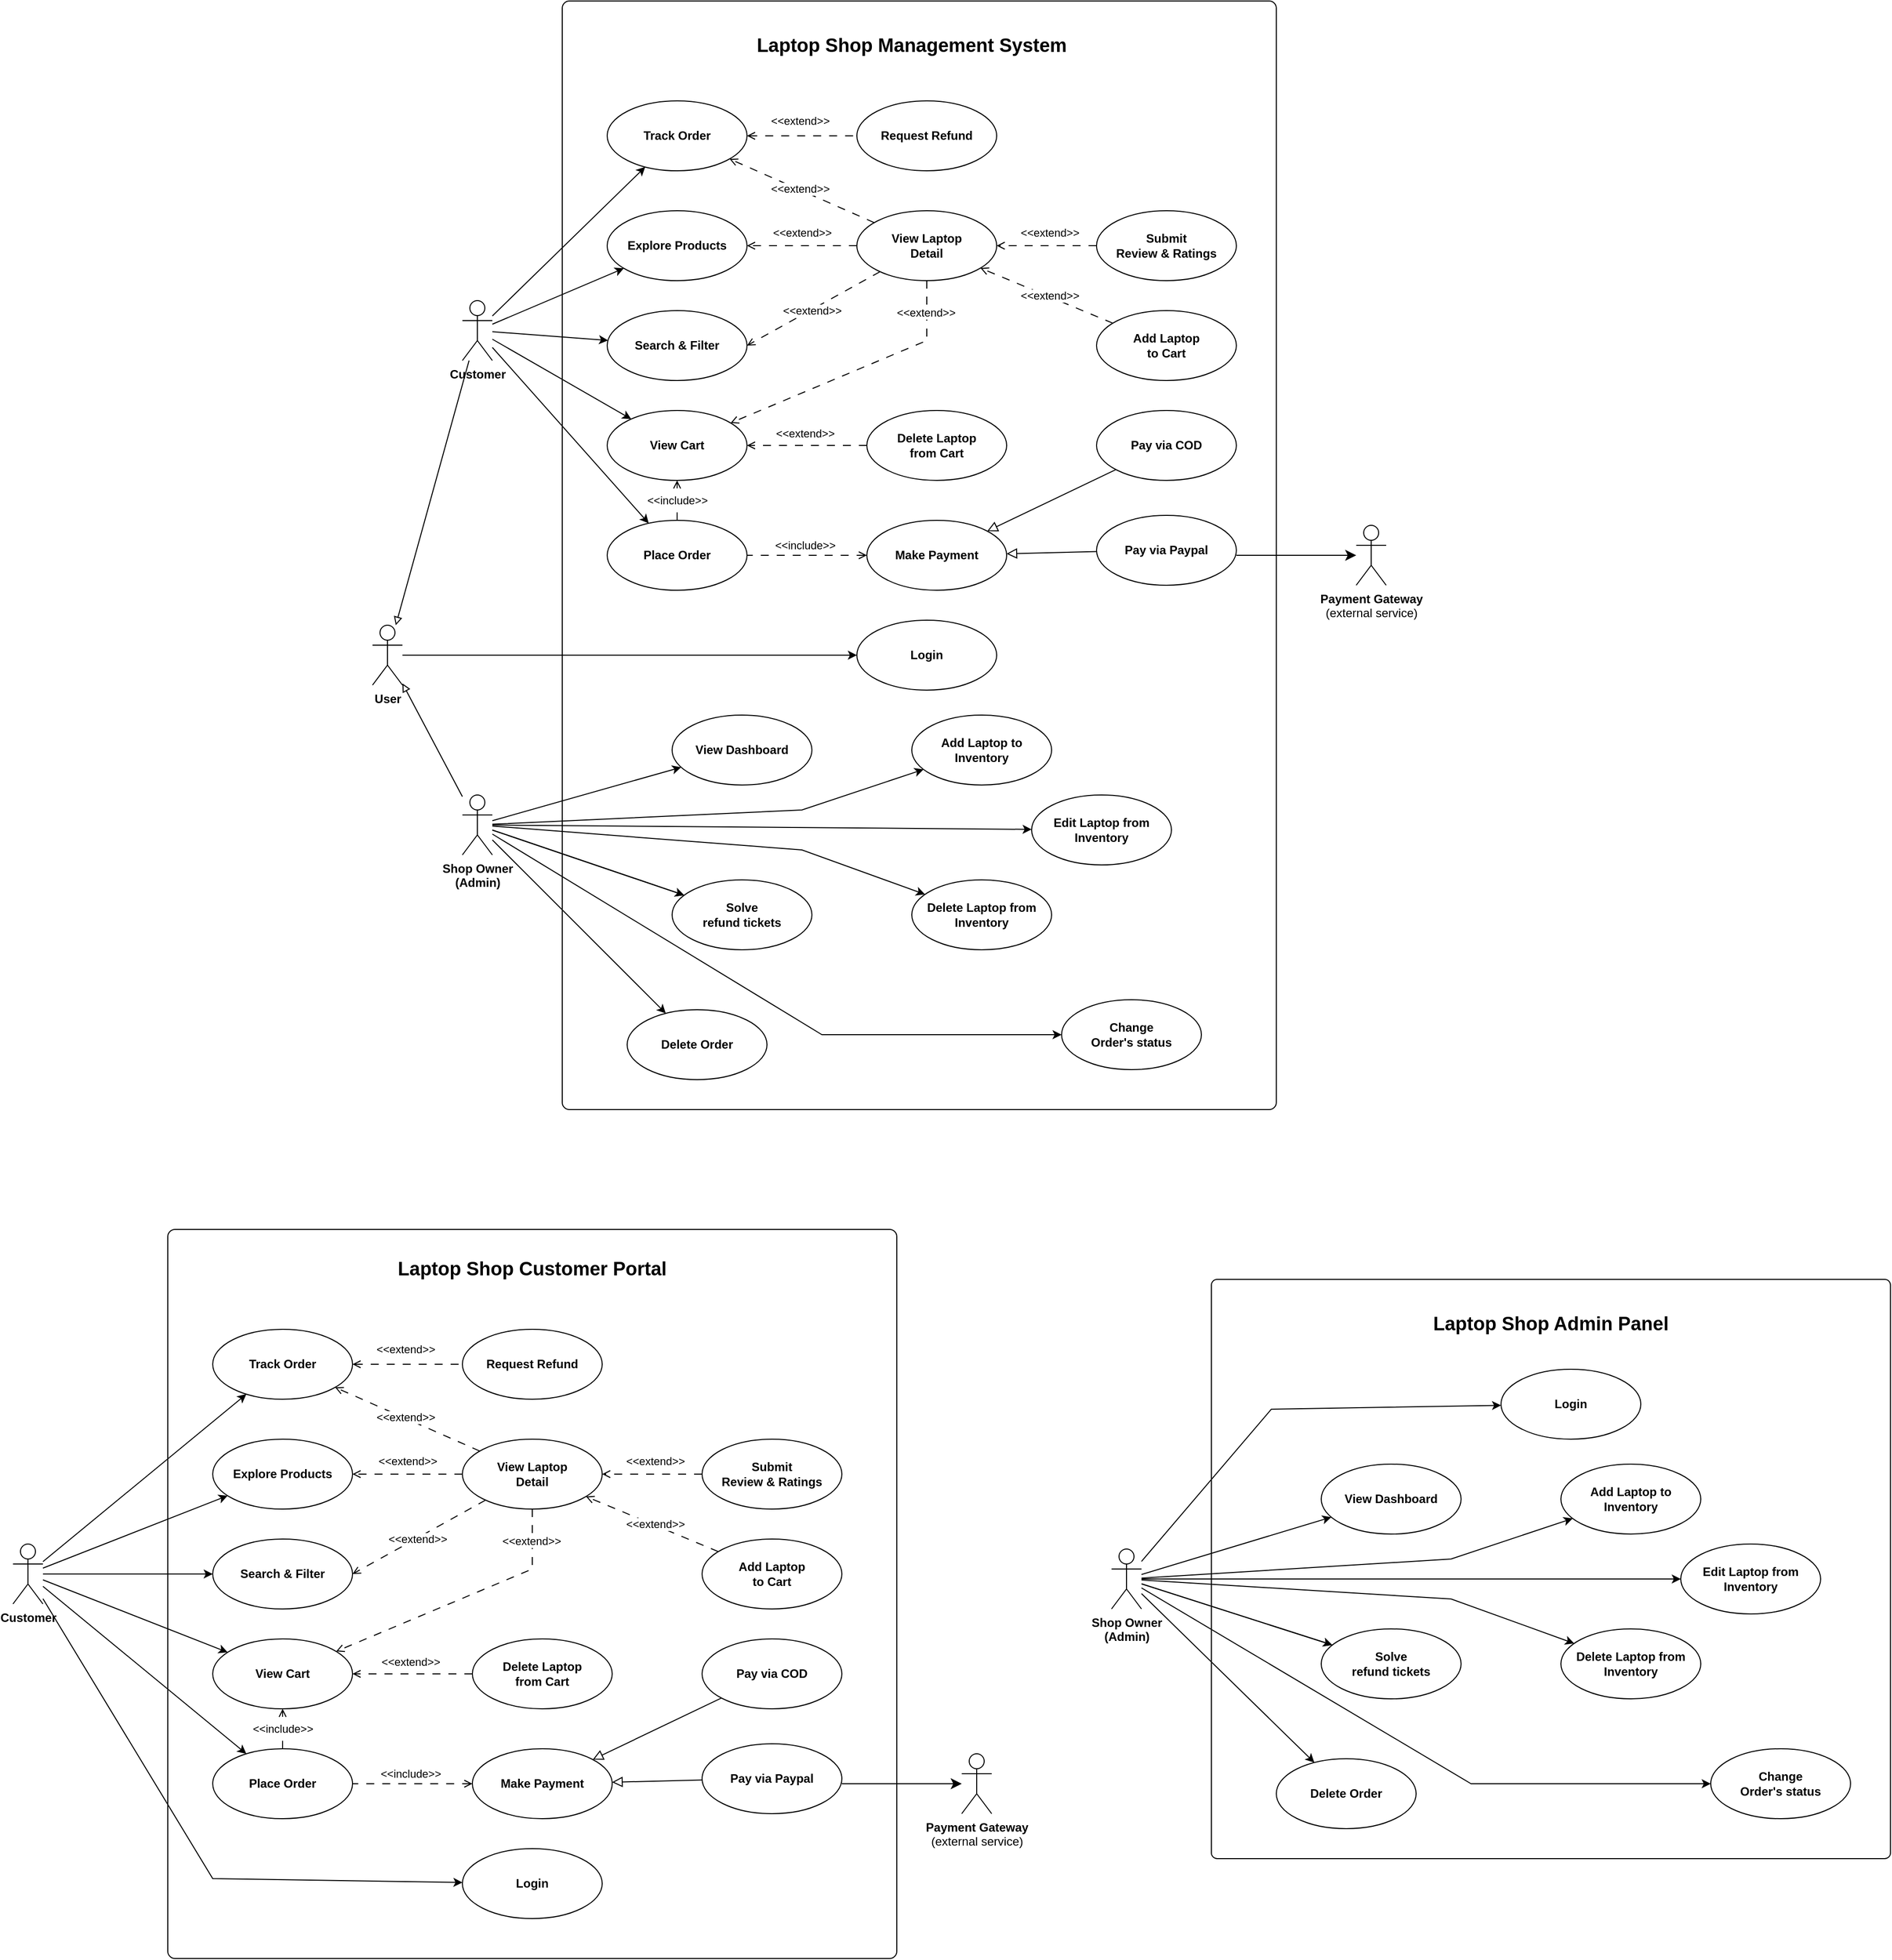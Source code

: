 <mxfile version="26.2.14">
  <diagram name="Page-1" id="epp6MeICnpgugjpacMf2">
    <mxGraphModel dx="2650" dy="1618" grid="1" gridSize="10" guides="1" tooltips="1" connect="1" arrows="1" fold="1" page="1" pageScale="1" pageWidth="850" pageHeight="1100" math="0" shadow="0">
      <root>
        <mxCell id="0" />
        <mxCell id="1" parent="0" />
        <mxCell id="wX9qZOOwwHoZyqsNYJGV-92" value="" style="group" parent="1" vertex="1" connectable="0">
          <mxGeometry x="1470" y="1380" width="780" height="580" as="geometry" />
        </mxCell>
        <mxCell id="L0Vu2dLtuKGxXNF1MH6C-89" value="" style="rounded=1;whiteSpace=wrap;html=1;arcSize=1;" parent="wX9qZOOwwHoZyqsNYJGV-92" vertex="1">
          <mxGeometry x="100" width="680" height="580" as="geometry" />
        </mxCell>
        <mxCell id="L0Vu2dLtuKGxXNF1MH6C-90" value="&lt;strong data-end=&quot;806&quot; data-start=&quot;779&quot;&gt;Laptop Shop Admin Panel&lt;/strong&gt;" style="text;html=1;align=center;verticalAlign=middle;whiteSpace=wrap;rounded=0;fontStyle=1;fontSize=19;" parent="wX9qZOOwwHoZyqsNYJGV-92" vertex="1">
          <mxGeometry x="245" y="30" width="390" height="30" as="geometry" />
        </mxCell>
        <mxCell id="wX9qZOOwwHoZyqsNYJGV-73" style="rounded=0;orthogonalLoop=1;jettySize=auto;html=1;" parent="wX9qZOOwwHoZyqsNYJGV-92" source="wX9qZOOwwHoZyqsNYJGV-81" target="wX9qZOOwwHoZyqsNYJGV-82" edge="1">
          <mxGeometry relative="1" as="geometry">
            <Array as="points">
              <mxPoint x="160" y="130" />
            </Array>
          </mxGeometry>
        </mxCell>
        <mxCell id="wX9qZOOwwHoZyqsNYJGV-74" style="rounded=0;orthogonalLoop=1;jettySize=auto;html=1;" parent="wX9qZOOwwHoZyqsNYJGV-92" source="wX9qZOOwwHoZyqsNYJGV-81" target="wX9qZOOwwHoZyqsNYJGV-83" edge="1">
          <mxGeometry relative="1" as="geometry">
            <Array as="points">
              <mxPoint x="340" y="280" />
            </Array>
          </mxGeometry>
        </mxCell>
        <mxCell id="wX9qZOOwwHoZyqsNYJGV-75" style="rounded=0;orthogonalLoop=1;jettySize=auto;html=1;" parent="wX9qZOOwwHoZyqsNYJGV-92" source="wX9qZOOwwHoZyqsNYJGV-81" target="wX9qZOOwwHoZyqsNYJGV-85" edge="1">
          <mxGeometry relative="1" as="geometry" />
        </mxCell>
        <mxCell id="wX9qZOOwwHoZyqsNYJGV-76" style="rounded=0;orthogonalLoop=1;jettySize=auto;html=1;" parent="wX9qZOOwwHoZyqsNYJGV-92" source="wX9qZOOwwHoZyqsNYJGV-81" target="wX9qZOOwwHoZyqsNYJGV-87" edge="1">
          <mxGeometry relative="1" as="geometry" />
        </mxCell>
        <mxCell id="wX9qZOOwwHoZyqsNYJGV-77" style="edgeStyle=orthogonalEdgeStyle;rounded=0;orthogonalLoop=1;jettySize=auto;html=1;" parent="wX9qZOOwwHoZyqsNYJGV-92" source="wX9qZOOwwHoZyqsNYJGV-81" target="wX9qZOOwwHoZyqsNYJGV-88" edge="1">
          <mxGeometry relative="1" as="geometry" />
        </mxCell>
        <mxCell id="wX9qZOOwwHoZyqsNYJGV-78" style="rounded=0;orthogonalLoop=1;jettySize=auto;html=1;" parent="wX9qZOOwwHoZyqsNYJGV-92" target="wX9qZOOwwHoZyqsNYJGV-89" edge="1">
          <mxGeometry relative="1" as="geometry">
            <mxPoint x="30" y="301" as="sourcePoint" />
            <Array as="points">
              <mxPoint x="340" y="320" />
            </Array>
          </mxGeometry>
        </mxCell>
        <mxCell id="wX9qZOOwwHoZyqsNYJGV-79" style="rounded=0;orthogonalLoop=1;jettySize=auto;html=1;" parent="wX9qZOOwwHoZyqsNYJGV-92" source="wX9qZOOwwHoZyqsNYJGV-81" target="wX9qZOOwwHoZyqsNYJGV-90" edge="1">
          <mxGeometry relative="1" as="geometry" />
        </mxCell>
        <mxCell id="wX9qZOOwwHoZyqsNYJGV-80" style="rounded=0;orthogonalLoop=1;jettySize=auto;html=1;" parent="wX9qZOOwwHoZyqsNYJGV-92" source="wX9qZOOwwHoZyqsNYJGV-81" target="wX9qZOOwwHoZyqsNYJGV-84" edge="1">
          <mxGeometry relative="1" as="geometry">
            <Array as="points">
              <mxPoint x="360" y="505" />
            </Array>
          </mxGeometry>
        </mxCell>
        <mxCell id="wX9qZOOwwHoZyqsNYJGV-81" value="&lt;div&gt;&lt;strong data-end=&quot;55&quot; data-start=&quot;33&quot;&gt;Shop Owner&lt;/strong&gt;&lt;/div&gt;&lt;div&gt;&lt;strong data-end=&quot;55&quot; data-start=&quot;33&quot;&gt;(Admin)&lt;/strong&gt;&lt;/div&gt;" style="shape=umlActor;verticalLabelPosition=bottom;verticalAlign=top;html=1;outlineConnect=0;" parent="wX9qZOOwwHoZyqsNYJGV-92" vertex="1">
          <mxGeometry y="270" width="30" height="60" as="geometry" />
        </mxCell>
        <mxCell id="wX9qZOOwwHoZyqsNYJGV-82" value="&lt;div&gt;Login&lt;/div&gt;" style="ellipse;whiteSpace=wrap;html=1;fontStyle=1" parent="wX9qZOOwwHoZyqsNYJGV-92" vertex="1">
          <mxGeometry x="390" y="90" width="140" height="70" as="geometry" />
        </mxCell>
        <mxCell id="wX9qZOOwwHoZyqsNYJGV-83" value="Add Laptop to Inventory" style="ellipse;whiteSpace=wrap;html=1;fontStyle=1" parent="wX9qZOOwwHoZyqsNYJGV-92" vertex="1">
          <mxGeometry x="450" y="185" width="140" height="70" as="geometry" />
        </mxCell>
        <mxCell id="wX9qZOOwwHoZyqsNYJGV-84" value="&lt;div&gt;Change&lt;/div&gt;&lt;div&gt;Order&#39;s status&lt;/div&gt;" style="ellipse;whiteSpace=wrap;html=1;fontStyle=1" parent="wX9qZOOwwHoZyqsNYJGV-92" vertex="1">
          <mxGeometry x="600" y="470" width="140" height="70" as="geometry" />
        </mxCell>
        <mxCell id="wX9qZOOwwHoZyqsNYJGV-85" value="View Dashboard" style="ellipse;whiteSpace=wrap;html=1;fontStyle=1" parent="wX9qZOOwwHoZyqsNYJGV-92" vertex="1">
          <mxGeometry x="210" y="185" width="140" height="70" as="geometry" />
        </mxCell>
        <mxCell id="wX9qZOOwwHoZyqsNYJGV-86" value="" style="rounded=0;orthogonalLoop=1;jettySize=auto;html=1;" parent="wX9qZOOwwHoZyqsNYJGV-92" source="wX9qZOOwwHoZyqsNYJGV-81" target="wX9qZOOwwHoZyqsNYJGV-87" edge="1">
          <mxGeometry relative="1" as="geometry">
            <mxPoint x="30" y="303" as="sourcePoint" />
            <mxPoint x="376" y="381" as="targetPoint" />
          </mxGeometry>
        </mxCell>
        <mxCell id="wX9qZOOwwHoZyqsNYJGV-87" value="&lt;div&gt;Solve&lt;/div&gt;&lt;div&gt;refund tickets&lt;/div&gt;" style="ellipse;whiteSpace=wrap;html=1;fontStyle=1" parent="wX9qZOOwwHoZyqsNYJGV-92" vertex="1">
          <mxGeometry x="210" y="350" width="140" height="70" as="geometry" />
        </mxCell>
        <mxCell id="wX9qZOOwwHoZyqsNYJGV-88" value="Edit Laptop from Inventory" style="ellipse;whiteSpace=wrap;html=1;fontStyle=1" parent="wX9qZOOwwHoZyqsNYJGV-92" vertex="1">
          <mxGeometry x="570" y="265" width="140" height="70" as="geometry" />
        </mxCell>
        <mxCell id="wX9qZOOwwHoZyqsNYJGV-89" value="Delete Laptop from Inventory" style="ellipse;whiteSpace=wrap;html=1;fontStyle=1" parent="wX9qZOOwwHoZyqsNYJGV-92" vertex="1">
          <mxGeometry x="450" y="350" width="140" height="70" as="geometry" />
        </mxCell>
        <mxCell id="wX9qZOOwwHoZyqsNYJGV-90" value="Delete Order" style="ellipse;whiteSpace=wrap;html=1;fontStyle=1" parent="wX9qZOOwwHoZyqsNYJGV-92" vertex="1">
          <mxGeometry x="165" y="480" width="140" height="70" as="geometry" />
        </mxCell>
        <mxCell id="wX9qZOOwwHoZyqsNYJGV-94" value="" style="group" parent="1" vertex="1" connectable="0">
          <mxGeometry x="370" y="1330" width="980" height="730" as="geometry" />
        </mxCell>
        <mxCell id="L0Vu2dLtuKGxXNF1MH6C-61" value="" style="rounded=1;whiteSpace=wrap;html=1;arcSize=1;container=0;" parent="wX9qZOOwwHoZyqsNYJGV-94" vertex="1">
          <mxGeometry x="155" width="730" height="730" as="geometry" />
        </mxCell>
        <mxCell id="wX9qZOOwwHoZyqsNYJGV-23" value="&lt;div&gt;&lt;strong data-end=&quot;80&quot; data-start=&quot;61&quot;&gt;Payment Gateway&lt;/strong&gt;&lt;br&gt;&lt;/div&gt;&lt;div&gt;(external service)&lt;/div&gt;" style="shape=umlActor;verticalLabelPosition=bottom;verticalAlign=top;html=1;outlineConnect=0;container=0;" parent="wX9qZOOwwHoZyqsNYJGV-94" vertex="1">
          <mxGeometry x="950" y="525" width="30" height="60" as="geometry" />
        </mxCell>
        <mxCell id="wX9qZOOwwHoZyqsNYJGV-24" value="&lt;div&gt;Explore Products&lt;/div&gt;" style="ellipse;whiteSpace=wrap;html=1;fontStyle=1;container=0;" parent="wX9qZOOwwHoZyqsNYJGV-94" vertex="1">
          <mxGeometry x="200" y="210" width="140" height="70" as="geometry" />
        </mxCell>
        <mxCell id="wX9qZOOwwHoZyqsNYJGV-25" value="&lt;div&gt;Search &amp;amp; Filter&lt;/div&gt;" style="ellipse;whiteSpace=wrap;html=1;fontStyle=1;container=0;" parent="wX9qZOOwwHoZyqsNYJGV-94" vertex="1">
          <mxGeometry x="200" y="310" width="140" height="70" as="geometry" />
        </mxCell>
        <mxCell id="wX9qZOOwwHoZyqsNYJGV-26" value="&lt;div&gt;View Cart&lt;/div&gt;" style="ellipse;whiteSpace=wrap;html=1;fontStyle=1;container=0;" parent="wX9qZOOwwHoZyqsNYJGV-94" vertex="1">
          <mxGeometry x="200" y="410" width="140" height="70" as="geometry" />
        </mxCell>
        <mxCell id="wX9qZOOwwHoZyqsNYJGV-27" style="rounded=0;orthogonalLoop=1;jettySize=auto;html=1;dashed=1;dashPattern=8 8;endArrow=open;endFill=0;" parent="wX9qZOOwwHoZyqsNYJGV-94" source="wX9qZOOwwHoZyqsNYJGV-29" target="wX9qZOOwwHoZyqsNYJGV-26" edge="1">
          <mxGeometry relative="1" as="geometry">
            <Array as="points" />
          </mxGeometry>
        </mxCell>
        <mxCell id="wX9qZOOwwHoZyqsNYJGV-28" value="&amp;lt;&amp;lt;include&amp;gt;&amp;gt;" style="edgeLabel;html=1;align=center;verticalAlign=middle;resizable=0;points=[];container=0;" parent="wX9qZOOwwHoZyqsNYJGV-27" connectable="0" vertex="1">
          <mxGeometry x="-0.104" relative="1" as="geometry">
            <mxPoint y="-2" as="offset" />
          </mxGeometry>
        </mxCell>
        <mxCell id="wX9qZOOwwHoZyqsNYJGV-29" value="Place Order" style="ellipse;whiteSpace=wrap;html=1;fontStyle=1;container=0;" parent="wX9qZOOwwHoZyqsNYJGV-94" vertex="1">
          <mxGeometry x="200" y="520" width="140" height="70" as="geometry" />
        </mxCell>
        <mxCell id="wX9qZOOwwHoZyqsNYJGV-30" style="rounded=0;orthogonalLoop=1;jettySize=auto;html=1;endArrow=none;endFill=0;dashed=1;dashPattern=8 8;startArrow=open;startFill=0;" parent="wX9qZOOwwHoZyqsNYJGV-94" source="wX9qZOOwwHoZyqsNYJGV-32" target="wX9qZOOwwHoZyqsNYJGV-40" edge="1">
          <mxGeometry relative="1" as="geometry" />
        </mxCell>
        <mxCell id="wX9qZOOwwHoZyqsNYJGV-31" value="&amp;lt;&amp;lt;extend&amp;gt;&amp;gt;" style="edgeLabel;html=1;align=center;verticalAlign=middle;resizable=0;points=[];container=0;" parent="wX9qZOOwwHoZyqsNYJGV-30" connectable="0" vertex="1">
          <mxGeometry x="-0.035" y="1" relative="1" as="geometry">
            <mxPoint y="-14" as="offset" />
          </mxGeometry>
        </mxCell>
        <mxCell id="wX9qZOOwwHoZyqsNYJGV-32" value="Track Order" style="ellipse;whiteSpace=wrap;html=1;fontStyle=1;container=0;" parent="wX9qZOOwwHoZyqsNYJGV-94" vertex="1">
          <mxGeometry x="200" y="100" width="140" height="70" as="geometry" />
        </mxCell>
        <mxCell id="wX9qZOOwwHoZyqsNYJGV-33" style="rounded=0;orthogonalLoop=1;jettySize=auto;html=1;" parent="wX9qZOOwwHoZyqsNYJGV-94" source="wX9qZOOwwHoZyqsNYJGV-39" target="wX9qZOOwwHoZyqsNYJGV-41" edge="1">
          <mxGeometry relative="1" as="geometry">
            <Array as="points">
              <mxPoint x="200" y="650" />
            </Array>
          </mxGeometry>
        </mxCell>
        <mxCell id="wX9qZOOwwHoZyqsNYJGV-34" style="rounded=0;orthogonalLoop=1;jettySize=auto;html=1;" parent="wX9qZOOwwHoZyqsNYJGV-94" source="wX9qZOOwwHoZyqsNYJGV-39" target="wX9qZOOwwHoZyqsNYJGV-24" edge="1">
          <mxGeometry relative="1" as="geometry" />
        </mxCell>
        <mxCell id="wX9qZOOwwHoZyqsNYJGV-35" style="rounded=0;orthogonalLoop=1;jettySize=auto;html=1;" parent="wX9qZOOwwHoZyqsNYJGV-94" source="wX9qZOOwwHoZyqsNYJGV-39" target="wX9qZOOwwHoZyqsNYJGV-25" edge="1">
          <mxGeometry relative="1" as="geometry" />
        </mxCell>
        <mxCell id="wX9qZOOwwHoZyqsNYJGV-36" style="rounded=0;orthogonalLoop=1;jettySize=auto;html=1;" parent="wX9qZOOwwHoZyqsNYJGV-94" source="wX9qZOOwwHoZyqsNYJGV-39" target="wX9qZOOwwHoZyqsNYJGV-26" edge="1">
          <mxGeometry relative="1" as="geometry">
            <mxPoint x="40" y="480" as="sourcePoint" />
          </mxGeometry>
        </mxCell>
        <mxCell id="wX9qZOOwwHoZyqsNYJGV-37" style="rounded=0;orthogonalLoop=1;jettySize=auto;html=1;" parent="wX9qZOOwwHoZyqsNYJGV-94" source="wX9qZOOwwHoZyqsNYJGV-39" target="wX9qZOOwwHoZyqsNYJGV-32" edge="1">
          <mxGeometry relative="1" as="geometry" />
        </mxCell>
        <mxCell id="wX9qZOOwwHoZyqsNYJGV-38" style="rounded=0;orthogonalLoop=1;jettySize=auto;html=1;" parent="wX9qZOOwwHoZyqsNYJGV-94" source="wX9qZOOwwHoZyqsNYJGV-39" target="wX9qZOOwwHoZyqsNYJGV-29" edge="1">
          <mxGeometry relative="1" as="geometry" />
        </mxCell>
        <mxCell id="wX9qZOOwwHoZyqsNYJGV-39" value="&lt;b&gt;Customer&lt;/b&gt;" style="shape=umlActor;verticalLabelPosition=bottom;verticalAlign=top;html=1;outlineConnect=0;container=0;" parent="wX9qZOOwwHoZyqsNYJGV-94" vertex="1">
          <mxGeometry y="315" width="30" height="60" as="geometry" />
        </mxCell>
        <mxCell id="wX9qZOOwwHoZyqsNYJGV-40" value="Request Refund" style="ellipse;whiteSpace=wrap;html=1;fontStyle=1;container=0;" parent="wX9qZOOwwHoZyqsNYJGV-94" vertex="1">
          <mxGeometry x="450" y="100" width="140" height="70" as="geometry" />
        </mxCell>
        <mxCell id="wX9qZOOwwHoZyqsNYJGV-41" value="&lt;div&gt;Login&lt;/div&gt;" style="ellipse;whiteSpace=wrap;html=1;fontStyle=1;container=0;" parent="wX9qZOOwwHoZyqsNYJGV-94" vertex="1">
          <mxGeometry x="450" y="620" width="140" height="70" as="geometry" />
        </mxCell>
        <mxCell id="wX9qZOOwwHoZyqsNYJGV-42" style="rounded=0;orthogonalLoop=1;jettySize=auto;html=1;dashed=1;dashPattern=8 8;endArrow=none;endFill=0;startArrow=open;startFill=0;" parent="wX9qZOOwwHoZyqsNYJGV-94" source="wX9qZOOwwHoZyqsNYJGV-44" target="wX9qZOOwwHoZyqsNYJGV-29" edge="1">
          <mxGeometry relative="1" as="geometry" />
        </mxCell>
        <mxCell id="wX9qZOOwwHoZyqsNYJGV-43" value="&amp;lt;&amp;lt;include&amp;gt;&amp;gt;" style="edgeLabel;html=1;align=center;verticalAlign=middle;resizable=0;points=[];container=0;" parent="wX9qZOOwwHoZyqsNYJGV-42" connectable="0" vertex="1">
          <mxGeometry x="0.08" y="-3" relative="1" as="geometry">
            <mxPoint x="3" y="-7" as="offset" />
          </mxGeometry>
        </mxCell>
        <mxCell id="wX9qZOOwwHoZyqsNYJGV-44" value="Make Payment" style="ellipse;whiteSpace=wrap;html=1;fontStyle=1;container=0;" parent="wX9qZOOwwHoZyqsNYJGV-94" vertex="1">
          <mxGeometry x="460" y="520" width="140" height="70" as="geometry" />
        </mxCell>
        <mxCell id="wX9qZOOwwHoZyqsNYJGV-45" style="edgeStyle=none;curved=1;rounded=0;orthogonalLoop=1;jettySize=auto;html=1;fontSize=12;startSize=8;endSize=8;endArrow=block;endFill=0;" parent="wX9qZOOwwHoZyqsNYJGV-94" source="wX9qZOOwwHoZyqsNYJGV-47" target="wX9qZOOwwHoZyqsNYJGV-44" edge="1">
          <mxGeometry relative="1" as="geometry" />
        </mxCell>
        <mxCell id="wX9qZOOwwHoZyqsNYJGV-46" style="edgeStyle=none;curved=1;rounded=0;orthogonalLoop=1;jettySize=auto;html=1;fontSize=12;startSize=8;endSize=8;endArrow=classic;endFill=1;" parent="wX9qZOOwwHoZyqsNYJGV-94" target="wX9qZOOwwHoZyqsNYJGV-23" edge="1">
          <mxGeometry relative="1" as="geometry">
            <mxPoint x="830" y="555" as="sourcePoint" />
          </mxGeometry>
        </mxCell>
        <mxCell id="wX9qZOOwwHoZyqsNYJGV-47" value="Pay via Paypal" style="ellipse;whiteSpace=wrap;html=1;fontStyle=1;container=0;" parent="wX9qZOOwwHoZyqsNYJGV-94" vertex="1">
          <mxGeometry x="690" y="515" width="140" height="70" as="geometry" />
        </mxCell>
        <mxCell id="wX9qZOOwwHoZyqsNYJGV-48" style="edgeStyle=none;curved=1;rounded=0;orthogonalLoop=1;jettySize=auto;html=1;fontSize=12;startSize=8;endSize=8;endArrow=block;endFill=0;" parent="wX9qZOOwwHoZyqsNYJGV-94" source="wX9qZOOwwHoZyqsNYJGV-49" target="wX9qZOOwwHoZyqsNYJGV-44" edge="1">
          <mxGeometry relative="1" as="geometry" />
        </mxCell>
        <mxCell id="wX9qZOOwwHoZyqsNYJGV-49" value="Pay via COD" style="ellipse;whiteSpace=wrap;html=1;fontStyle=1;container=0;" parent="wX9qZOOwwHoZyqsNYJGV-94" vertex="1">
          <mxGeometry x="690" y="410" width="140" height="70" as="geometry" />
        </mxCell>
        <mxCell id="wX9qZOOwwHoZyqsNYJGV-50" style="edgeStyle=none;curved=1;rounded=0;orthogonalLoop=1;jettySize=auto;html=1;exitX=0.5;exitY=0;exitDx=0;exitDy=0;fontSize=12;startSize=8;endSize=8;" parent="wX9qZOOwwHoZyqsNYJGV-94" source="wX9qZOOwwHoZyqsNYJGV-49" target="wX9qZOOwwHoZyqsNYJGV-49" edge="1">
          <mxGeometry relative="1" as="geometry" />
        </mxCell>
        <mxCell id="wX9qZOOwwHoZyqsNYJGV-51" style="rounded=0;orthogonalLoop=1;jettySize=auto;html=1;dashed=1;dashPattern=8 8;endArrow=open;endFill=0;" parent="wX9qZOOwwHoZyqsNYJGV-94" source="wX9qZOOwwHoZyqsNYJGV-59" target="wX9qZOOwwHoZyqsNYJGV-24" edge="1">
          <mxGeometry relative="1" as="geometry" />
        </mxCell>
        <mxCell id="wX9qZOOwwHoZyqsNYJGV-52" value="&amp;lt;&amp;lt;extend&amp;gt;&amp;gt;" style="edgeLabel;html=1;align=center;verticalAlign=middle;resizable=0;points=[];container=0;" parent="wX9qZOOwwHoZyqsNYJGV-51" connectable="0" vertex="1">
          <mxGeometry x="0.03" y="3" relative="1" as="geometry">
            <mxPoint x="1" y="-16" as="offset" />
          </mxGeometry>
        </mxCell>
        <mxCell id="wX9qZOOwwHoZyqsNYJGV-53" style="rounded=0;orthogonalLoop=1;jettySize=auto;html=1;entryX=1;entryY=0.5;entryDx=0;entryDy=0;dashed=1;dashPattern=8 8;endArrow=open;endFill=0;" parent="wX9qZOOwwHoZyqsNYJGV-94" source="wX9qZOOwwHoZyqsNYJGV-59" target="wX9qZOOwwHoZyqsNYJGV-25" edge="1">
          <mxGeometry relative="1" as="geometry" />
        </mxCell>
        <mxCell id="wX9qZOOwwHoZyqsNYJGV-54" value="&amp;lt;&amp;lt;extend&amp;gt;&amp;gt;" style="edgeLabel;html=1;align=center;verticalAlign=middle;resizable=0;points=[];container=0;" parent="wX9qZOOwwHoZyqsNYJGV-53" connectable="0" vertex="1">
          <mxGeometry x="-0.039" y="-7" relative="1" as="geometry">
            <mxPoint x="-1" y="9" as="offset" />
          </mxGeometry>
        </mxCell>
        <mxCell id="wX9qZOOwwHoZyqsNYJGV-55" style="rounded=0;orthogonalLoop=1;jettySize=auto;html=1;dashed=1;dashPattern=8 8;endArrow=open;endFill=0;" parent="wX9qZOOwwHoZyqsNYJGV-94" source="wX9qZOOwwHoZyqsNYJGV-59" target="wX9qZOOwwHoZyqsNYJGV-26" edge="1">
          <mxGeometry relative="1" as="geometry">
            <Array as="points">
              <mxPoint x="520" y="340" />
            </Array>
          </mxGeometry>
        </mxCell>
        <mxCell id="wX9qZOOwwHoZyqsNYJGV-56" value="&amp;lt;&amp;lt;extend&amp;gt;&amp;gt;" style="edgeLabel;html=1;align=center;verticalAlign=middle;resizable=0;points=[];container=0;" parent="wX9qZOOwwHoZyqsNYJGV-55" vertex="1" connectable="0">
          <mxGeometry x="-0.723" y="-1" relative="1" as="geometry">
            <mxPoint y="-6" as="offset" />
          </mxGeometry>
        </mxCell>
        <mxCell id="wX9qZOOwwHoZyqsNYJGV-57" style="rounded=0;orthogonalLoop=1;jettySize=auto;html=1;dashed=1;dashPattern=8 8;endArrow=open;endFill=0;" parent="wX9qZOOwwHoZyqsNYJGV-94" source="wX9qZOOwwHoZyqsNYJGV-59" target="wX9qZOOwwHoZyqsNYJGV-32" edge="1">
          <mxGeometry relative="1" as="geometry" />
        </mxCell>
        <mxCell id="wX9qZOOwwHoZyqsNYJGV-58" value="&amp;lt;&amp;lt;extend&amp;gt;&amp;gt;" style="edgeLabel;html=1;align=center;verticalAlign=middle;resizable=0;points=[];container=0;" parent="wX9qZOOwwHoZyqsNYJGV-57" vertex="1" connectable="0">
          <mxGeometry x="0.113" relative="1" as="geometry">
            <mxPoint x="6" y="1" as="offset" />
          </mxGeometry>
        </mxCell>
        <mxCell id="wX9qZOOwwHoZyqsNYJGV-59" value="&lt;div&gt;View Laptop&lt;/div&gt;&lt;div&gt;Detail&lt;/div&gt;" style="ellipse;whiteSpace=wrap;html=1;fontStyle=1;container=0;" parent="wX9qZOOwwHoZyqsNYJGV-94" vertex="1">
          <mxGeometry x="450" y="210" width="140" height="70" as="geometry" />
        </mxCell>
        <mxCell id="wX9qZOOwwHoZyqsNYJGV-60" style="rounded=0;orthogonalLoop=1;jettySize=auto;html=1;dashed=1;dashPattern=8 8;endArrow=open;endFill=0;" parent="wX9qZOOwwHoZyqsNYJGV-94" source="wX9qZOOwwHoZyqsNYJGV-62" target="wX9qZOOwwHoZyqsNYJGV-59" edge="1">
          <mxGeometry relative="1" as="geometry" />
        </mxCell>
        <mxCell id="wX9qZOOwwHoZyqsNYJGV-61" value="&lt;div&gt;&amp;lt;&amp;lt;extend&amp;gt;&amp;gt;&lt;/div&gt;" style="edgeLabel;html=1;align=center;verticalAlign=middle;resizable=0;points=[];container=0;" parent="wX9qZOOwwHoZyqsNYJGV-60" connectable="0" vertex="1">
          <mxGeometry x="-0.054" y="-1" relative="1" as="geometry">
            <mxPoint y="-12" as="offset" />
          </mxGeometry>
        </mxCell>
        <mxCell id="wX9qZOOwwHoZyqsNYJGV-62" value="&lt;div&gt;Submit&lt;/div&gt;&lt;div&gt;Review &amp;amp; Ratings&lt;/div&gt;" style="ellipse;whiteSpace=wrap;html=1;fontStyle=1;container=0;" parent="wX9qZOOwwHoZyqsNYJGV-94" vertex="1">
          <mxGeometry x="690" y="210" width="140" height="70" as="geometry" />
        </mxCell>
        <mxCell id="wX9qZOOwwHoZyqsNYJGV-63" style="rounded=0;orthogonalLoop=1;jettySize=auto;html=1;dashed=1;dashPattern=8 8;endArrow=open;endFill=0;" parent="wX9qZOOwwHoZyqsNYJGV-94" source="wX9qZOOwwHoZyqsNYJGV-65" target="wX9qZOOwwHoZyqsNYJGV-59" edge="1">
          <mxGeometry relative="1" as="geometry" />
        </mxCell>
        <mxCell id="wX9qZOOwwHoZyqsNYJGV-64" value="&amp;lt;&amp;lt;extend&amp;gt;&amp;gt;" style="edgeLabel;html=1;align=center;verticalAlign=middle;resizable=0;points=[];container=0;" parent="wX9qZOOwwHoZyqsNYJGV-63" vertex="1" connectable="0">
          <mxGeometry x="-0.038" y="-1" relative="1" as="geometry">
            <mxPoint as="offset" />
          </mxGeometry>
        </mxCell>
        <mxCell id="wX9qZOOwwHoZyqsNYJGV-65" value="&lt;div&gt;Add Laptop&lt;/div&gt;&lt;div&gt;to Cart&lt;/div&gt;" style="ellipse;whiteSpace=wrap;html=1;fontStyle=1;container=0;" parent="wX9qZOOwwHoZyqsNYJGV-94" vertex="1">
          <mxGeometry x="690" y="310" width="140" height="70" as="geometry" />
        </mxCell>
        <mxCell id="wX9qZOOwwHoZyqsNYJGV-66" style="rounded=0;orthogonalLoop=1;jettySize=auto;html=1;dashed=1;dashPattern=8 8;endArrow=open;endFill=0;" parent="wX9qZOOwwHoZyqsNYJGV-94" source="wX9qZOOwwHoZyqsNYJGV-68" target="wX9qZOOwwHoZyqsNYJGV-26" edge="1">
          <mxGeometry relative="1" as="geometry" />
        </mxCell>
        <mxCell id="wX9qZOOwwHoZyqsNYJGV-67" value="&amp;lt;&amp;lt;extend&amp;gt;&amp;gt;" style="edgeLabel;html=1;align=center;verticalAlign=middle;resizable=0;points=[];container=0;" parent="wX9qZOOwwHoZyqsNYJGV-66" vertex="1" connectable="0">
          <mxGeometry x="0.159" y="-1" relative="1" as="geometry">
            <mxPoint x="7" y="-11" as="offset" />
          </mxGeometry>
        </mxCell>
        <mxCell id="wX9qZOOwwHoZyqsNYJGV-68" value="Delete Laptop&lt;div&gt;from Cart&lt;/div&gt;" style="ellipse;whiteSpace=wrap;html=1;fontStyle=1;container=0;" parent="wX9qZOOwwHoZyqsNYJGV-94" vertex="1">
          <mxGeometry x="460" y="410" width="140" height="70" as="geometry" />
        </mxCell>
        <mxCell id="L0Vu2dLtuKGxXNF1MH6C-65" value="&lt;strong data-end=&quot;886&quot; data-start=&quot;855&quot;&gt;Laptop Shop Customer Portal&lt;/strong&gt;" style="text;html=1;align=center;verticalAlign=middle;whiteSpace=wrap;rounded=0;fontStyle=1;fontSize=19;container=0;" parent="wX9qZOOwwHoZyqsNYJGV-94" vertex="1">
          <mxGeometry x="325" y="20" width="390" height="40" as="geometry" />
        </mxCell>
        <mxCell id="AUuvuJSWGTRibqquBpfd-69" value="" style="rounded=1;whiteSpace=wrap;html=1;arcSize=1;" parent="1" vertex="1">
          <mxGeometry x="920" y="100" width="715" height="1110" as="geometry" />
        </mxCell>
        <mxCell id="AUuvuJSWGTRibqquBpfd-3" value="&lt;div&gt;&lt;strong data-end=&quot;80&quot; data-start=&quot;61&quot;&gt;Payment Gateway&lt;/strong&gt;&lt;br&gt;&lt;/div&gt;&lt;div&gt;(external service)&lt;/div&gt;" style="shape=umlActor;verticalLabelPosition=bottom;verticalAlign=top;html=1;outlineConnect=0;" parent="1" vertex="1">
          <mxGeometry x="1715" y="625" width="30" height="60" as="geometry" />
        </mxCell>
        <mxCell id="AUuvuJSWGTRibqquBpfd-8" value="&lt;div&gt;Explore Products&lt;/div&gt;" style="ellipse;whiteSpace=wrap;html=1;fontStyle=1" parent="1" vertex="1">
          <mxGeometry x="965" y="310" width="140" height="70" as="geometry" />
        </mxCell>
        <mxCell id="AUuvuJSWGTRibqquBpfd-9" value="&lt;div&gt;Search &amp;amp; Filter&lt;/div&gt;" style="ellipse;whiteSpace=wrap;html=1;fontStyle=1" parent="1" vertex="1">
          <mxGeometry x="965" y="410" width="140" height="70" as="geometry" />
        </mxCell>
        <mxCell id="AUuvuJSWGTRibqquBpfd-10" value="&lt;div&gt;View Cart&lt;/div&gt;" style="ellipse;whiteSpace=wrap;html=1;fontStyle=1" parent="1" vertex="1">
          <mxGeometry x="965" y="510" width="140" height="70" as="geometry" />
        </mxCell>
        <mxCell id="AUuvuJSWGTRibqquBpfd-37" style="rounded=0;orthogonalLoop=1;jettySize=auto;html=1;dashed=1;dashPattern=8 8;endArrow=open;endFill=0;" parent="1" source="AUuvuJSWGTRibqquBpfd-11" target="AUuvuJSWGTRibqquBpfd-10" edge="1">
          <mxGeometry relative="1" as="geometry">
            <Array as="points" />
          </mxGeometry>
        </mxCell>
        <mxCell id="AUuvuJSWGTRibqquBpfd-38" value="&amp;lt;&amp;lt;include&amp;gt;&amp;gt;" style="edgeLabel;html=1;align=center;verticalAlign=middle;resizable=0;points=[];" parent="AUuvuJSWGTRibqquBpfd-37" connectable="0" vertex="1">
          <mxGeometry x="-0.104" relative="1" as="geometry">
            <mxPoint y="-2" as="offset" />
          </mxGeometry>
        </mxCell>
        <mxCell id="AUuvuJSWGTRibqquBpfd-11" value="Place Order" style="ellipse;whiteSpace=wrap;html=1;fontStyle=1" parent="1" vertex="1">
          <mxGeometry x="965" y="620" width="140" height="70" as="geometry" />
        </mxCell>
        <mxCell id="L0Vu2dLtuKGxXNF1MH6C-1" style="rounded=0;orthogonalLoop=1;jettySize=auto;html=1;endArrow=none;endFill=0;dashed=1;dashPattern=8 8;startArrow=open;startFill=0;" parent="1" source="AUuvuJSWGTRibqquBpfd-12" target="AUuvuJSWGTRibqquBpfd-15" edge="1">
          <mxGeometry relative="1" as="geometry" />
        </mxCell>
        <mxCell id="L0Vu2dLtuKGxXNF1MH6C-2" value="&amp;lt;&amp;lt;extend&amp;gt;&amp;gt;" style="edgeLabel;html=1;align=center;verticalAlign=middle;resizable=0;points=[];" parent="L0Vu2dLtuKGxXNF1MH6C-1" connectable="0" vertex="1">
          <mxGeometry x="-0.035" y="1" relative="1" as="geometry">
            <mxPoint y="-14" as="offset" />
          </mxGeometry>
        </mxCell>
        <mxCell id="AUuvuJSWGTRibqquBpfd-12" value="Track Order" style="ellipse;whiteSpace=wrap;html=1;fontStyle=1" parent="1" vertex="1">
          <mxGeometry x="965" y="200" width="140" height="70" as="geometry" />
        </mxCell>
        <mxCell id="AUuvuJSWGTRibqquBpfd-26" style="rounded=0;orthogonalLoop=1;jettySize=auto;html=1;" parent="1" source="AUuvuJSWGTRibqquBpfd-14" target="AUuvuJSWGTRibqquBpfd-8" edge="1">
          <mxGeometry relative="1" as="geometry" />
        </mxCell>
        <mxCell id="AUuvuJSWGTRibqquBpfd-27" style="rounded=0;orthogonalLoop=1;jettySize=auto;html=1;" parent="1" source="AUuvuJSWGTRibqquBpfd-14" target="AUuvuJSWGTRibqquBpfd-9" edge="1">
          <mxGeometry relative="1" as="geometry" />
        </mxCell>
        <mxCell id="AUuvuJSWGTRibqquBpfd-28" style="rounded=0;orthogonalLoop=1;jettySize=auto;html=1;" parent="1" source="AUuvuJSWGTRibqquBpfd-14" target="AUuvuJSWGTRibqquBpfd-10" edge="1">
          <mxGeometry relative="1" as="geometry">
            <mxPoint x="805" y="580" as="sourcePoint" />
          </mxGeometry>
        </mxCell>
        <mxCell id="AUuvuJSWGTRibqquBpfd-29" style="rounded=0;orthogonalLoop=1;jettySize=auto;html=1;" parent="1" source="AUuvuJSWGTRibqquBpfd-14" target="AUuvuJSWGTRibqquBpfd-12" edge="1">
          <mxGeometry relative="1" as="geometry" />
        </mxCell>
        <mxCell id="AUuvuJSWGTRibqquBpfd-34" style="rounded=0;orthogonalLoop=1;jettySize=auto;html=1;" parent="1" source="AUuvuJSWGTRibqquBpfd-14" target="AUuvuJSWGTRibqquBpfd-11" edge="1">
          <mxGeometry relative="1" as="geometry" />
        </mxCell>
        <mxCell id="Xy2YOfLfvF2AmTld56GU-25" style="rounded=0;orthogonalLoop=1;jettySize=auto;html=1;endArrow=block;endFill=0;" edge="1" parent="1" source="AUuvuJSWGTRibqquBpfd-14" target="Xy2YOfLfvF2AmTld56GU-20">
          <mxGeometry relative="1" as="geometry">
            <mxPoint x="750" y="724" as="targetPoint" />
          </mxGeometry>
        </mxCell>
        <mxCell id="AUuvuJSWGTRibqquBpfd-14" value="&lt;b&gt;Customer&lt;/b&gt;" style="shape=umlActor;verticalLabelPosition=bottom;verticalAlign=top;html=1;outlineConnect=0;" parent="1" vertex="1">
          <mxGeometry x="820" y="400" width="30" height="60" as="geometry" />
        </mxCell>
        <mxCell id="AUuvuJSWGTRibqquBpfd-15" value="Request Refund" style="ellipse;whiteSpace=wrap;html=1;fontStyle=1" parent="1" vertex="1">
          <mxGeometry x="1215" y="200" width="140" height="70" as="geometry" />
        </mxCell>
        <mxCell id="AUuvuJSWGTRibqquBpfd-17" value="&lt;div&gt;Login&lt;/div&gt;" style="ellipse;whiteSpace=wrap;html=1;fontStyle=1" parent="1" vertex="1">
          <mxGeometry x="1215" y="720" width="140" height="70" as="geometry" />
        </mxCell>
        <mxCell id="AUuvuJSWGTRibqquBpfd-44" style="rounded=0;orthogonalLoop=1;jettySize=auto;html=1;dashed=1;dashPattern=8 8;endArrow=none;endFill=0;startArrow=open;startFill=0;" parent="1" source="AUuvuJSWGTRibqquBpfd-39" target="AUuvuJSWGTRibqquBpfd-11" edge="1">
          <mxGeometry relative="1" as="geometry" />
        </mxCell>
        <mxCell id="AUuvuJSWGTRibqquBpfd-45" value="&amp;lt;&amp;lt;include&amp;gt;&amp;gt;" style="edgeLabel;html=1;align=center;verticalAlign=middle;resizable=0;points=[];" parent="AUuvuJSWGTRibqquBpfd-44" connectable="0" vertex="1">
          <mxGeometry x="0.08" y="-3" relative="1" as="geometry">
            <mxPoint x="3" y="-7" as="offset" />
          </mxGeometry>
        </mxCell>
        <mxCell id="AUuvuJSWGTRibqquBpfd-39" value="Make Payment" style="ellipse;whiteSpace=wrap;html=1;fontStyle=1" parent="1" vertex="1">
          <mxGeometry x="1225" y="620" width="140" height="70" as="geometry" />
        </mxCell>
        <mxCell id="AUuvuJSWGTRibqquBpfd-72" value="&lt;strong data-end=&quot;346&quot; data-start=&quot;313&quot;&gt;Laptop Shop Management System&lt;/strong&gt;" style="text;html=1;align=center;verticalAlign=middle;whiteSpace=wrap;rounded=0;fontStyle=1;fontSize=19;" parent="1" vertex="1">
          <mxGeometry x="1075" y="130" width="390" height="30" as="geometry" />
        </mxCell>
        <mxCell id="omvg_EmETwAM50VuNWnh-6" style="edgeStyle=none;curved=1;rounded=0;orthogonalLoop=1;jettySize=auto;html=1;fontSize=12;startSize=8;endSize=8;endArrow=block;endFill=0;" parent="1" source="omvg_EmETwAM50VuNWnh-3" target="AUuvuJSWGTRibqquBpfd-39" edge="1">
          <mxGeometry relative="1" as="geometry" />
        </mxCell>
        <mxCell id="omvg_EmETwAM50VuNWnh-10" style="edgeStyle=none;curved=1;rounded=0;orthogonalLoop=1;jettySize=auto;html=1;fontSize=12;startSize=8;endSize=8;endArrow=classic;endFill=1;" parent="1" target="AUuvuJSWGTRibqquBpfd-3" edge="1">
          <mxGeometry relative="1" as="geometry">
            <mxPoint x="1595" y="655" as="sourcePoint" />
          </mxGeometry>
        </mxCell>
        <mxCell id="omvg_EmETwAM50VuNWnh-3" value="Pay via Paypal" style="ellipse;whiteSpace=wrap;html=1;fontStyle=1" parent="1" vertex="1">
          <mxGeometry x="1455" y="615" width="140" height="70" as="geometry" />
        </mxCell>
        <mxCell id="omvg_EmETwAM50VuNWnh-5" style="edgeStyle=none;curved=1;rounded=0;orthogonalLoop=1;jettySize=auto;html=1;fontSize=12;startSize=8;endSize=8;endArrow=block;endFill=0;" parent="1" source="omvg_EmETwAM50VuNWnh-4" target="AUuvuJSWGTRibqquBpfd-39" edge="1">
          <mxGeometry relative="1" as="geometry" />
        </mxCell>
        <mxCell id="omvg_EmETwAM50VuNWnh-4" value="Pay via COD" style="ellipse;whiteSpace=wrap;html=1;fontStyle=1" parent="1" vertex="1">
          <mxGeometry x="1455" y="510" width="140" height="70" as="geometry" />
        </mxCell>
        <mxCell id="omvg_EmETwAM50VuNWnh-7" style="edgeStyle=none;curved=1;rounded=0;orthogonalLoop=1;jettySize=auto;html=1;exitX=0.5;exitY=0;exitDx=0;exitDy=0;fontSize=12;startSize=8;endSize=8;" parent="1" source="omvg_EmETwAM50VuNWnh-4" target="omvg_EmETwAM50VuNWnh-4" edge="1">
          <mxGeometry relative="1" as="geometry" />
        </mxCell>
        <mxCell id="L0Vu2dLtuKGxXNF1MH6C-13" style="rounded=0;orthogonalLoop=1;jettySize=auto;html=1;dashed=1;dashPattern=8 8;endArrow=open;endFill=0;" parent="1" source="L0Vu2dLtuKGxXNF1MH6C-12" target="AUuvuJSWGTRibqquBpfd-8" edge="1">
          <mxGeometry relative="1" as="geometry" />
        </mxCell>
        <mxCell id="L0Vu2dLtuKGxXNF1MH6C-15" value="&amp;lt;&amp;lt;extend&amp;gt;&amp;gt;" style="edgeLabel;html=1;align=center;verticalAlign=middle;resizable=0;points=[];" parent="L0Vu2dLtuKGxXNF1MH6C-13" connectable="0" vertex="1">
          <mxGeometry x="0.03" y="3" relative="1" as="geometry">
            <mxPoint x="1" y="-16" as="offset" />
          </mxGeometry>
        </mxCell>
        <mxCell id="L0Vu2dLtuKGxXNF1MH6C-14" style="rounded=0;orthogonalLoop=1;jettySize=auto;html=1;entryX=1;entryY=0.5;entryDx=0;entryDy=0;dashed=1;dashPattern=8 8;endArrow=open;endFill=0;" parent="1" source="L0Vu2dLtuKGxXNF1MH6C-12" target="AUuvuJSWGTRibqquBpfd-9" edge="1">
          <mxGeometry relative="1" as="geometry" />
        </mxCell>
        <mxCell id="L0Vu2dLtuKGxXNF1MH6C-17" value="&amp;lt;&amp;lt;extend&amp;gt;&amp;gt;" style="edgeLabel;html=1;align=center;verticalAlign=middle;resizable=0;points=[];" parent="L0Vu2dLtuKGxXNF1MH6C-14" connectable="0" vertex="1">
          <mxGeometry x="-0.039" y="-7" relative="1" as="geometry">
            <mxPoint x="-1" y="9" as="offset" />
          </mxGeometry>
        </mxCell>
        <mxCell id="wX9qZOOwwHoZyqsNYJGV-17" style="rounded=0;orthogonalLoop=1;jettySize=auto;html=1;dashed=1;dashPattern=8 8;endArrow=open;endFill=0;" parent="1" source="L0Vu2dLtuKGxXNF1MH6C-12" target="AUuvuJSWGTRibqquBpfd-10" edge="1">
          <mxGeometry relative="1" as="geometry">
            <Array as="points">
              <mxPoint x="1285" y="440" />
            </Array>
          </mxGeometry>
        </mxCell>
        <mxCell id="wX9qZOOwwHoZyqsNYJGV-18" value="&amp;lt;&amp;lt;extend&amp;gt;&amp;gt;" style="edgeLabel;html=1;align=center;verticalAlign=middle;resizable=0;points=[];" parent="wX9qZOOwwHoZyqsNYJGV-17" vertex="1" connectable="0">
          <mxGeometry x="-0.723" y="-1" relative="1" as="geometry">
            <mxPoint y="-6" as="offset" />
          </mxGeometry>
        </mxCell>
        <mxCell id="wX9qZOOwwHoZyqsNYJGV-19" style="rounded=0;orthogonalLoop=1;jettySize=auto;html=1;dashed=1;dashPattern=8 8;endArrow=open;endFill=0;" parent="1" source="L0Vu2dLtuKGxXNF1MH6C-12" target="AUuvuJSWGTRibqquBpfd-12" edge="1">
          <mxGeometry relative="1" as="geometry" />
        </mxCell>
        <mxCell id="wX9qZOOwwHoZyqsNYJGV-20" value="&amp;lt;&amp;lt;extend&amp;gt;&amp;gt;" style="edgeLabel;html=1;align=center;verticalAlign=middle;resizable=0;points=[];" parent="wX9qZOOwwHoZyqsNYJGV-19" vertex="1" connectable="0">
          <mxGeometry x="0.113" relative="1" as="geometry">
            <mxPoint x="6" y="1" as="offset" />
          </mxGeometry>
        </mxCell>
        <mxCell id="L0Vu2dLtuKGxXNF1MH6C-12" value="&lt;div&gt;View Laptop&lt;/div&gt;&lt;div&gt;Detail&lt;/div&gt;" style="ellipse;whiteSpace=wrap;html=1;fontStyle=1" parent="1" vertex="1">
          <mxGeometry x="1215" y="310" width="140" height="70" as="geometry" />
        </mxCell>
        <mxCell id="L0Vu2dLtuKGxXNF1MH6C-19" style="rounded=0;orthogonalLoop=1;jettySize=auto;html=1;dashed=1;dashPattern=8 8;endArrow=open;endFill=0;" parent="1" source="L0Vu2dLtuKGxXNF1MH6C-18" target="L0Vu2dLtuKGxXNF1MH6C-12" edge="1">
          <mxGeometry relative="1" as="geometry" />
        </mxCell>
        <mxCell id="L0Vu2dLtuKGxXNF1MH6C-20" value="&lt;div&gt;&amp;lt;&amp;lt;extend&amp;gt;&amp;gt;&lt;/div&gt;" style="edgeLabel;html=1;align=center;verticalAlign=middle;resizable=0;points=[];" parent="L0Vu2dLtuKGxXNF1MH6C-19" connectable="0" vertex="1">
          <mxGeometry x="-0.054" y="-1" relative="1" as="geometry">
            <mxPoint y="-12" as="offset" />
          </mxGeometry>
        </mxCell>
        <mxCell id="L0Vu2dLtuKGxXNF1MH6C-18" value="&lt;div&gt;Submit&lt;/div&gt;&lt;div&gt;Review &amp;amp; Ratings&lt;/div&gt;" style="ellipse;whiteSpace=wrap;html=1;fontStyle=1" parent="1" vertex="1">
          <mxGeometry x="1455" y="310" width="140" height="70" as="geometry" />
        </mxCell>
        <mxCell id="wX9qZOOwwHoZyqsNYJGV-2" style="rounded=0;orthogonalLoop=1;jettySize=auto;html=1;dashed=1;dashPattern=8 8;endArrow=open;endFill=0;" parent="1" source="wX9qZOOwwHoZyqsNYJGV-1" target="L0Vu2dLtuKGxXNF1MH6C-12" edge="1">
          <mxGeometry relative="1" as="geometry" />
        </mxCell>
        <mxCell id="wX9qZOOwwHoZyqsNYJGV-3" value="&amp;lt;&amp;lt;extend&amp;gt;&amp;gt;" style="edgeLabel;html=1;align=center;verticalAlign=middle;resizable=0;points=[];" parent="wX9qZOOwwHoZyqsNYJGV-2" vertex="1" connectable="0">
          <mxGeometry x="-0.038" y="-1" relative="1" as="geometry">
            <mxPoint as="offset" />
          </mxGeometry>
        </mxCell>
        <mxCell id="wX9qZOOwwHoZyqsNYJGV-1" value="&lt;div&gt;Add Laptop&lt;/div&gt;&lt;div&gt;to Cart&lt;/div&gt;" style="ellipse;whiteSpace=wrap;html=1;fontStyle=1" parent="1" vertex="1">
          <mxGeometry x="1455" y="410" width="140" height="70" as="geometry" />
        </mxCell>
        <mxCell id="wX9qZOOwwHoZyqsNYJGV-5" style="rounded=0;orthogonalLoop=1;jettySize=auto;html=1;dashed=1;dashPattern=8 8;endArrow=open;endFill=0;" parent="1" source="wX9qZOOwwHoZyqsNYJGV-4" target="AUuvuJSWGTRibqquBpfd-10" edge="1">
          <mxGeometry relative="1" as="geometry" />
        </mxCell>
        <mxCell id="wX9qZOOwwHoZyqsNYJGV-8" value="&amp;lt;&amp;lt;extend&amp;gt;&amp;gt;" style="edgeLabel;html=1;align=center;verticalAlign=middle;resizable=0;points=[];" parent="wX9qZOOwwHoZyqsNYJGV-5" vertex="1" connectable="0">
          <mxGeometry x="0.159" y="-1" relative="1" as="geometry">
            <mxPoint x="7" y="-11" as="offset" />
          </mxGeometry>
        </mxCell>
        <mxCell id="wX9qZOOwwHoZyqsNYJGV-4" value="Delete Laptop&lt;div&gt;from Cart&lt;/div&gt;" style="ellipse;whiteSpace=wrap;html=1;fontStyle=1" parent="1" vertex="1">
          <mxGeometry x="1225" y="510" width="140" height="70" as="geometry" />
        </mxCell>
        <mxCell id="Xy2YOfLfvF2AmTld56GU-2" style="rounded=0;orthogonalLoop=1;jettySize=auto;html=1;" edge="1" parent="1" source="Xy2YOfLfvF2AmTld56GU-9" target="Xy2YOfLfvF2AmTld56GU-11">
          <mxGeometry relative="1" as="geometry">
            <Array as="points">
              <mxPoint x="1160" y="910" />
            </Array>
          </mxGeometry>
        </mxCell>
        <mxCell id="Xy2YOfLfvF2AmTld56GU-3" style="rounded=0;orthogonalLoop=1;jettySize=auto;html=1;" edge="1" parent="1" source="Xy2YOfLfvF2AmTld56GU-9" target="Xy2YOfLfvF2AmTld56GU-13">
          <mxGeometry relative="1" as="geometry" />
        </mxCell>
        <mxCell id="Xy2YOfLfvF2AmTld56GU-4" style="rounded=0;orthogonalLoop=1;jettySize=auto;html=1;" edge="1" parent="1" source="Xy2YOfLfvF2AmTld56GU-9" target="Xy2YOfLfvF2AmTld56GU-15">
          <mxGeometry relative="1" as="geometry" />
        </mxCell>
        <mxCell id="Xy2YOfLfvF2AmTld56GU-5" style="rounded=0;orthogonalLoop=1;jettySize=auto;html=1;" edge="1" parent="1" source="Xy2YOfLfvF2AmTld56GU-9" target="Xy2YOfLfvF2AmTld56GU-16">
          <mxGeometry relative="1" as="geometry" />
        </mxCell>
        <mxCell id="Xy2YOfLfvF2AmTld56GU-6" style="rounded=0;orthogonalLoop=1;jettySize=auto;html=1;" edge="1" parent="1" target="Xy2YOfLfvF2AmTld56GU-17" source="Xy2YOfLfvF2AmTld56GU-9">
          <mxGeometry relative="1" as="geometry">
            <mxPoint x="850" y="931" as="sourcePoint" />
            <Array as="points">
              <mxPoint x="1160" y="950" />
            </Array>
          </mxGeometry>
        </mxCell>
        <mxCell id="Xy2YOfLfvF2AmTld56GU-7" style="rounded=0;orthogonalLoop=1;jettySize=auto;html=1;" edge="1" parent="1" source="Xy2YOfLfvF2AmTld56GU-9" target="Xy2YOfLfvF2AmTld56GU-18">
          <mxGeometry relative="1" as="geometry" />
        </mxCell>
        <mxCell id="Xy2YOfLfvF2AmTld56GU-8" style="rounded=0;orthogonalLoop=1;jettySize=auto;html=1;" edge="1" parent="1" source="Xy2YOfLfvF2AmTld56GU-9" target="Xy2YOfLfvF2AmTld56GU-12">
          <mxGeometry relative="1" as="geometry">
            <Array as="points">
              <mxPoint x="1180" y="1135" />
            </Array>
          </mxGeometry>
        </mxCell>
        <mxCell id="Xy2YOfLfvF2AmTld56GU-26" style="rounded=0;orthogonalLoop=1;jettySize=auto;html=1;endArrow=block;endFill=0;" edge="1" parent="1" source="Xy2YOfLfvF2AmTld56GU-9" target="Xy2YOfLfvF2AmTld56GU-20">
          <mxGeometry relative="1" as="geometry" />
        </mxCell>
        <mxCell id="Xy2YOfLfvF2AmTld56GU-9" value="&lt;div&gt;&lt;strong data-end=&quot;55&quot; data-start=&quot;33&quot;&gt;Shop Owner&lt;/strong&gt;&lt;/div&gt;&lt;div&gt;&lt;strong data-end=&quot;55&quot; data-start=&quot;33&quot;&gt;(Admin)&lt;/strong&gt;&lt;/div&gt;" style="shape=umlActor;verticalLabelPosition=bottom;verticalAlign=top;html=1;outlineConnect=0;" vertex="1" parent="1">
          <mxGeometry x="820" y="895" width="30" height="60" as="geometry" />
        </mxCell>
        <mxCell id="Xy2YOfLfvF2AmTld56GU-11" value="Add Laptop to Inventory" style="ellipse;whiteSpace=wrap;html=1;fontStyle=1" vertex="1" parent="1">
          <mxGeometry x="1270" y="815" width="140" height="70" as="geometry" />
        </mxCell>
        <mxCell id="Xy2YOfLfvF2AmTld56GU-12" value="&lt;div&gt;Change&lt;/div&gt;&lt;div&gt;Order&#39;s status&lt;/div&gt;" style="ellipse;whiteSpace=wrap;html=1;fontStyle=1" vertex="1" parent="1">
          <mxGeometry x="1420" y="1100" width="140" height="70" as="geometry" />
        </mxCell>
        <mxCell id="Xy2YOfLfvF2AmTld56GU-13" value="View Dashboard" style="ellipse;whiteSpace=wrap;html=1;fontStyle=1" vertex="1" parent="1">
          <mxGeometry x="1030" y="815" width="140" height="70" as="geometry" />
        </mxCell>
        <mxCell id="Xy2YOfLfvF2AmTld56GU-14" value="" style="rounded=0;orthogonalLoop=1;jettySize=auto;html=1;" edge="1" parent="1" source="Xy2YOfLfvF2AmTld56GU-9" target="Xy2YOfLfvF2AmTld56GU-15">
          <mxGeometry relative="1" as="geometry">
            <mxPoint x="850" y="933" as="sourcePoint" />
            <mxPoint x="1196" y="1011" as="targetPoint" />
          </mxGeometry>
        </mxCell>
        <mxCell id="Xy2YOfLfvF2AmTld56GU-15" value="&lt;div&gt;Solve&lt;/div&gt;&lt;div&gt;refund tickets&lt;/div&gt;" style="ellipse;whiteSpace=wrap;html=1;fontStyle=1" vertex="1" parent="1">
          <mxGeometry x="1030" y="980" width="140" height="70" as="geometry" />
        </mxCell>
        <mxCell id="Xy2YOfLfvF2AmTld56GU-16" value="Edit Laptop from Inventory" style="ellipse;whiteSpace=wrap;html=1;fontStyle=1" vertex="1" parent="1">
          <mxGeometry x="1390" y="895" width="140" height="70" as="geometry" />
        </mxCell>
        <mxCell id="Xy2YOfLfvF2AmTld56GU-17" value="Delete Laptop from Inventory" style="ellipse;whiteSpace=wrap;html=1;fontStyle=1" vertex="1" parent="1">
          <mxGeometry x="1270" y="980" width="140" height="70" as="geometry" />
        </mxCell>
        <mxCell id="Xy2YOfLfvF2AmTld56GU-18" value="Delete Order" style="ellipse;whiteSpace=wrap;html=1;fontStyle=1" vertex="1" parent="1">
          <mxGeometry x="985" y="1110" width="140" height="70" as="geometry" />
        </mxCell>
        <mxCell id="Xy2YOfLfvF2AmTld56GU-30" style="edgeStyle=orthogonalEdgeStyle;rounded=0;orthogonalLoop=1;jettySize=auto;html=1;" edge="1" parent="1" source="Xy2YOfLfvF2AmTld56GU-20" target="AUuvuJSWGTRibqquBpfd-17">
          <mxGeometry relative="1" as="geometry" />
        </mxCell>
        <mxCell id="Xy2YOfLfvF2AmTld56GU-20" value="&lt;b&gt;User&lt;/b&gt;" style="shape=umlActor;verticalLabelPosition=bottom;verticalAlign=top;html=1;outlineConnect=0;" vertex="1" parent="1">
          <mxGeometry x="730" y="725" width="30" height="60" as="geometry" />
        </mxCell>
      </root>
    </mxGraphModel>
  </diagram>
</mxfile>
